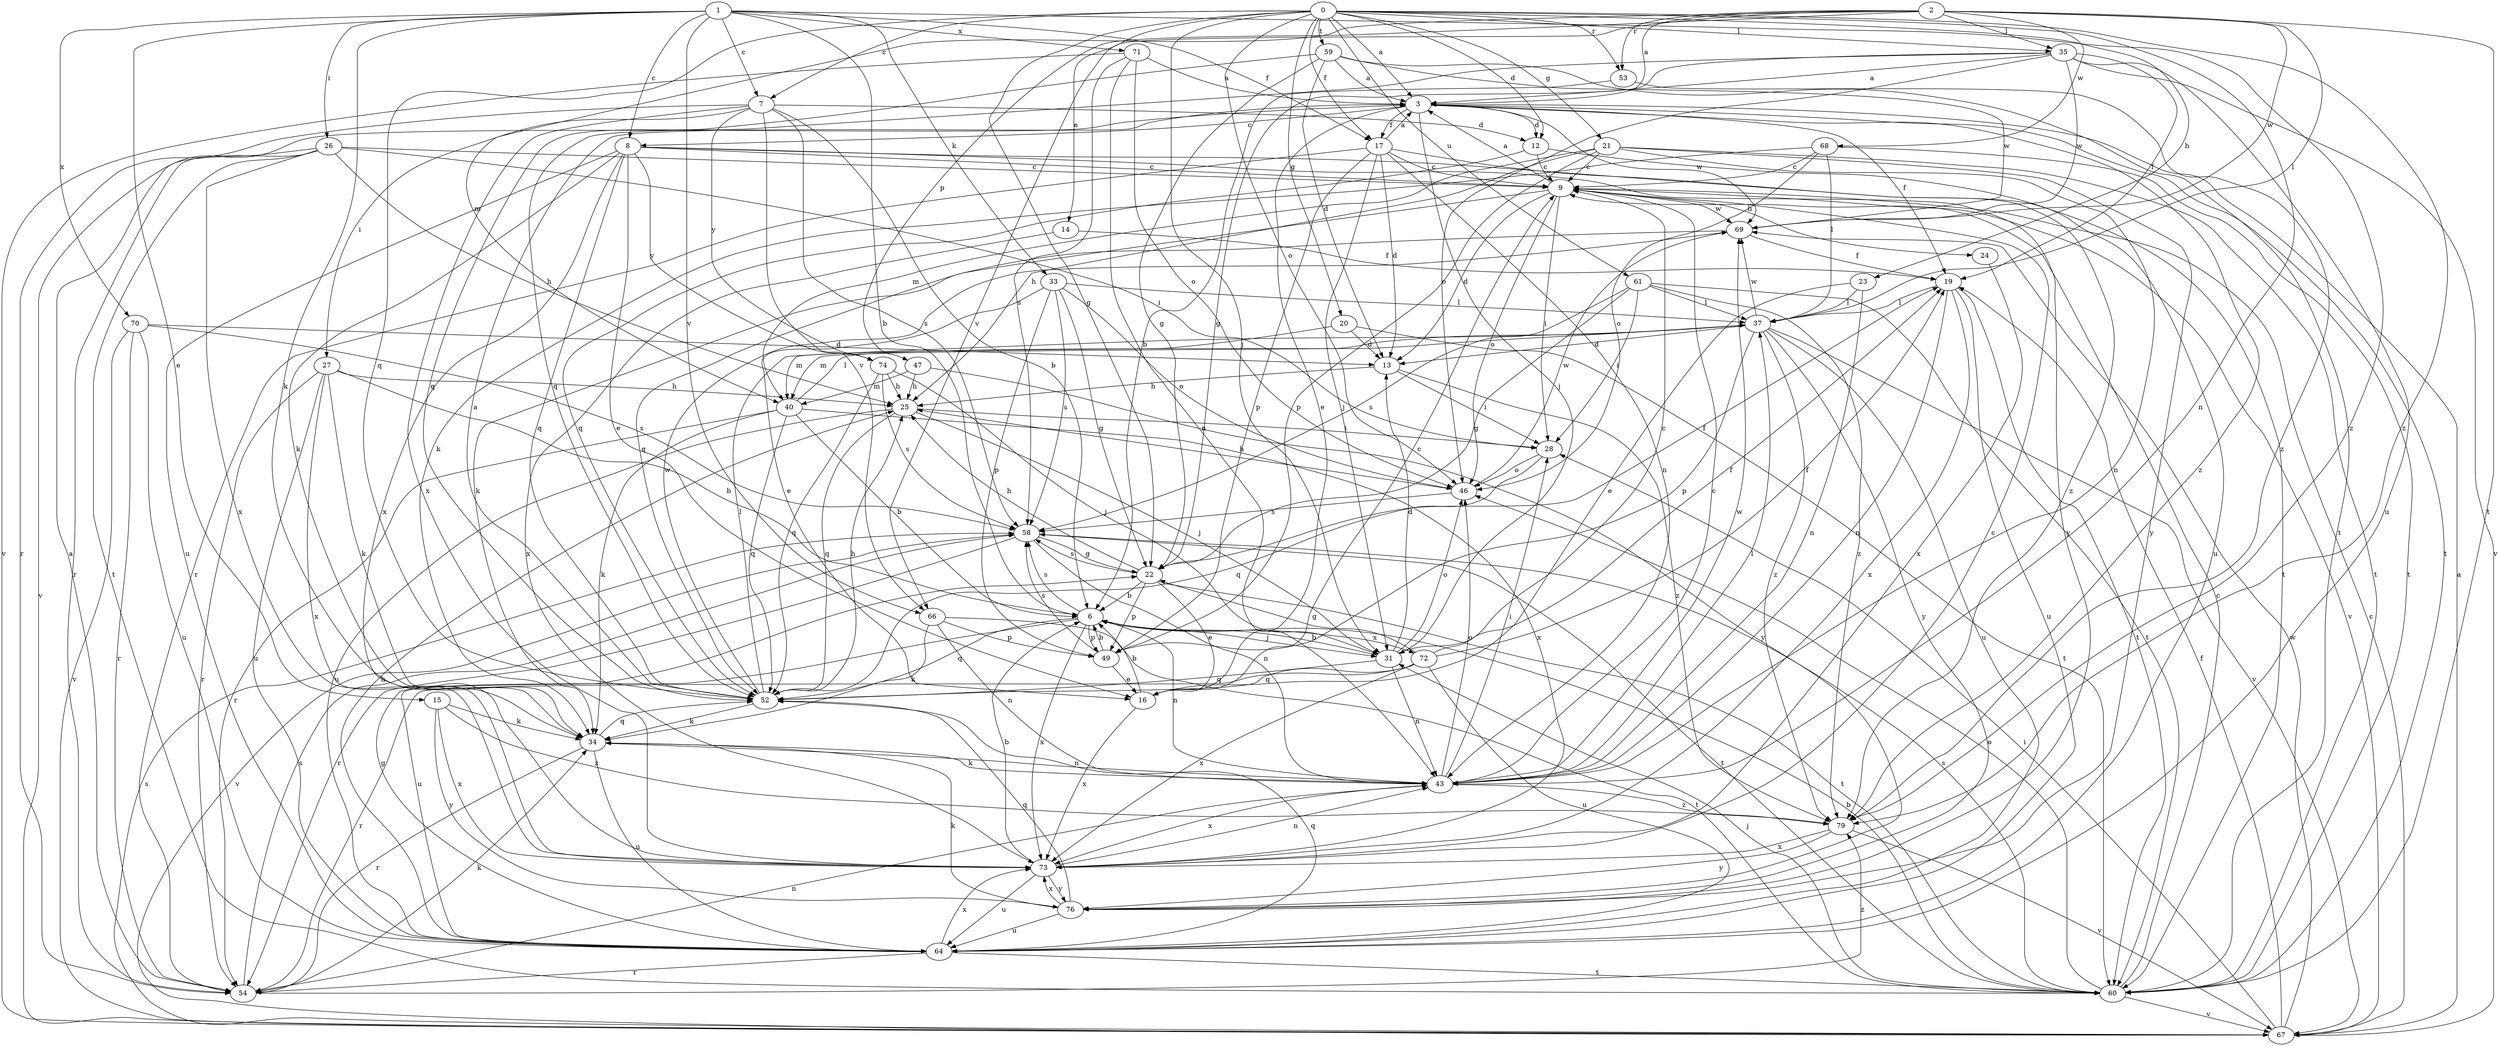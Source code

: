 strict digraph  {
0;
1;
2;
3;
6;
7;
8;
9;
12;
13;
14;
15;
16;
17;
19;
20;
21;
22;
23;
24;
25;
26;
27;
28;
31;
33;
34;
35;
37;
40;
43;
46;
47;
49;
52;
53;
54;
58;
59;
60;
61;
64;
66;
67;
68;
69;
70;
71;
72;
73;
74;
76;
79;
0 -> 3  [label=a];
0 -> 7  [label=c];
0 -> 12  [label=d];
0 -> 14  [label=e];
0 -> 17  [label=f];
0 -> 20  [label=g];
0 -> 21  [label=g];
0 -> 22  [label=g];
0 -> 23  [label=h];
0 -> 31  [label=j];
0 -> 35  [label=l];
0 -> 43  [label=n];
0 -> 46  [label=o];
0 -> 52  [label=q];
0 -> 53  [label=r];
0 -> 59  [label=t];
0 -> 61  [label=u];
0 -> 79  [label=z];
1 -> 6  [label=b];
1 -> 7  [label=c];
1 -> 8  [label=c];
1 -> 15  [label=e];
1 -> 17  [label=f];
1 -> 26  [label=i];
1 -> 33  [label=k];
1 -> 34  [label=k];
1 -> 66  [label=v];
1 -> 70  [label=x];
1 -> 71  [label=x];
1 -> 79  [label=z];
2 -> 3  [label=a];
2 -> 35  [label=l];
2 -> 37  [label=l];
2 -> 40  [label=m];
2 -> 47  [label=p];
2 -> 53  [label=r];
2 -> 60  [label=t];
2 -> 66  [label=v];
2 -> 68  [label=w];
2 -> 69  [label=w];
3 -> 8  [label=c];
3 -> 12  [label=d];
3 -> 16  [label=e];
3 -> 17  [label=f];
3 -> 19  [label=f];
3 -> 31  [label=j];
3 -> 60  [label=t];
3 -> 69  [label=w];
3 -> 79  [label=z];
6 -> 31  [label=j];
6 -> 43  [label=n];
6 -> 49  [label=p];
6 -> 52  [label=q];
6 -> 58  [label=s];
6 -> 64  [label=u];
6 -> 72  [label=x];
6 -> 73  [label=x];
7 -> 6  [label=b];
7 -> 12  [label=d];
7 -> 27  [label=i];
7 -> 54  [label=r];
7 -> 58  [label=s];
7 -> 66  [label=v];
7 -> 73  [label=x];
7 -> 74  [label=y];
8 -> 9  [label=c];
8 -> 16  [label=e];
8 -> 34  [label=k];
8 -> 52  [label=q];
8 -> 60  [label=t];
8 -> 64  [label=u];
8 -> 73  [label=x];
8 -> 74  [label=y];
8 -> 76  [label=y];
9 -> 3  [label=a];
9 -> 13  [label=d];
9 -> 24  [label=h];
9 -> 28  [label=i];
9 -> 46  [label=o];
9 -> 52  [label=q];
9 -> 67  [label=v];
9 -> 69  [label=w];
12 -> 9  [label=c];
12 -> 52  [label=q];
12 -> 64  [label=u];
13 -> 25  [label=h];
13 -> 28  [label=i];
13 -> 79  [label=z];
14 -> 19  [label=f];
14 -> 73  [label=x];
15 -> 34  [label=k];
15 -> 73  [label=x];
15 -> 76  [label=y];
15 -> 79  [label=z];
16 -> 6  [label=b];
16 -> 9  [label=c];
16 -> 73  [label=x];
17 -> 3  [label=a];
17 -> 9  [label=c];
17 -> 13  [label=d];
17 -> 31  [label=j];
17 -> 43  [label=n];
17 -> 49  [label=p];
17 -> 54  [label=r];
17 -> 79  [label=z];
19 -> 37  [label=l];
19 -> 43  [label=n];
19 -> 60  [label=t];
19 -> 64  [label=u];
19 -> 73  [label=x];
20 -> 13  [label=d];
20 -> 40  [label=m];
20 -> 60  [label=t];
21 -> 9  [label=c];
21 -> 25  [label=h];
21 -> 40  [label=m];
21 -> 43  [label=n];
21 -> 49  [label=p];
21 -> 60  [label=t];
21 -> 76  [label=y];
22 -> 6  [label=b];
22 -> 16  [label=e];
22 -> 19  [label=f];
22 -> 25  [label=h];
22 -> 49  [label=p];
22 -> 58  [label=s];
22 -> 60  [label=t];
23 -> 16  [label=e];
23 -> 37  [label=l];
23 -> 43  [label=n];
24 -> 73  [label=x];
25 -> 28  [label=i];
25 -> 31  [label=j];
25 -> 52  [label=q];
25 -> 64  [label=u];
26 -> 9  [label=c];
26 -> 25  [label=h];
26 -> 28  [label=i];
26 -> 54  [label=r];
26 -> 60  [label=t];
26 -> 67  [label=v];
26 -> 73  [label=x];
27 -> 6  [label=b];
27 -> 25  [label=h];
27 -> 34  [label=k];
27 -> 54  [label=r];
27 -> 64  [label=u];
27 -> 73  [label=x];
28 -> 46  [label=o];
28 -> 52  [label=q];
31 -> 6  [label=b];
31 -> 13  [label=d];
31 -> 19  [label=f];
31 -> 43  [label=n];
31 -> 46  [label=o];
31 -> 52  [label=q];
33 -> 16  [label=e];
33 -> 22  [label=g];
33 -> 37  [label=l];
33 -> 46  [label=o];
33 -> 49  [label=p];
33 -> 58  [label=s];
34 -> 43  [label=n];
34 -> 52  [label=q];
34 -> 54  [label=r];
34 -> 64  [label=u];
35 -> 3  [label=a];
35 -> 19  [label=f];
35 -> 22  [label=g];
35 -> 46  [label=o];
35 -> 52  [label=q];
35 -> 64  [label=u];
35 -> 67  [label=v];
35 -> 69  [label=w];
37 -> 13  [label=d];
37 -> 40  [label=m];
37 -> 49  [label=p];
37 -> 64  [label=u];
37 -> 67  [label=v];
37 -> 69  [label=w];
37 -> 76  [label=y];
37 -> 79  [label=z];
40 -> 6  [label=b];
40 -> 34  [label=k];
40 -> 37  [label=l];
40 -> 52  [label=q];
40 -> 54  [label=r];
40 -> 73  [label=x];
43 -> 9  [label=c];
43 -> 28  [label=i];
43 -> 34  [label=k];
43 -> 37  [label=l];
43 -> 46  [label=o];
43 -> 69  [label=w];
43 -> 73  [label=x];
43 -> 79  [label=z];
46 -> 25  [label=h];
46 -> 58  [label=s];
46 -> 69  [label=w];
47 -> 25  [label=h];
47 -> 40  [label=m];
47 -> 76  [label=y];
49 -> 6  [label=b];
49 -> 16  [label=e];
49 -> 58  [label=s];
52 -> 3  [label=a];
52 -> 25  [label=h];
52 -> 34  [label=k];
52 -> 37  [label=l];
52 -> 69  [label=w];
53 -> 6  [label=b];
53 -> 79  [label=z];
54 -> 3  [label=a];
54 -> 34  [label=k];
54 -> 43  [label=n];
54 -> 58  [label=s];
54 -> 79  [label=z];
58 -> 22  [label=g];
58 -> 43  [label=n];
58 -> 54  [label=r];
58 -> 60  [label=t];
58 -> 67  [label=v];
59 -> 3  [label=a];
59 -> 13  [label=d];
59 -> 22  [label=g];
59 -> 52  [label=q];
59 -> 60  [label=t];
59 -> 69  [label=w];
60 -> 6  [label=b];
60 -> 9  [label=c];
60 -> 31  [label=j];
60 -> 46  [label=o];
60 -> 58  [label=s];
60 -> 67  [label=v];
61 -> 22  [label=g];
61 -> 28  [label=i];
61 -> 37  [label=l];
61 -> 58  [label=s];
61 -> 60  [label=t];
61 -> 79  [label=z];
64 -> 22  [label=g];
64 -> 25  [label=h];
64 -> 52  [label=q];
64 -> 54  [label=r];
64 -> 60  [label=t];
64 -> 73  [label=x];
66 -> 34  [label=k];
66 -> 43  [label=n];
66 -> 49  [label=p];
66 -> 60  [label=t];
67 -> 3  [label=a];
67 -> 9  [label=c];
67 -> 19  [label=f];
67 -> 28  [label=i];
67 -> 58  [label=s];
67 -> 69  [label=w];
68 -> 9  [label=c];
68 -> 34  [label=k];
68 -> 37  [label=l];
68 -> 46  [label=o];
68 -> 60  [label=t];
69 -> 19  [label=f];
69 -> 34  [label=k];
70 -> 13  [label=d];
70 -> 54  [label=r];
70 -> 58  [label=s];
70 -> 64  [label=u];
70 -> 67  [label=v];
71 -> 3  [label=a];
71 -> 43  [label=n];
71 -> 46  [label=o];
71 -> 58  [label=s];
71 -> 67  [label=v];
72 -> 9  [label=c];
72 -> 19  [label=f];
72 -> 22  [label=g];
72 -> 52  [label=q];
72 -> 54  [label=r];
72 -> 64  [label=u];
72 -> 73  [label=x];
73 -> 6  [label=b];
73 -> 9  [label=c];
73 -> 43  [label=n];
73 -> 64  [label=u];
73 -> 76  [label=y];
74 -> 25  [label=h];
74 -> 31  [label=j];
74 -> 52  [label=q];
74 -> 58  [label=s];
76 -> 34  [label=k];
76 -> 52  [label=q];
76 -> 64  [label=u];
76 -> 73  [label=x];
79 -> 67  [label=v];
79 -> 73  [label=x];
79 -> 76  [label=y];
}
